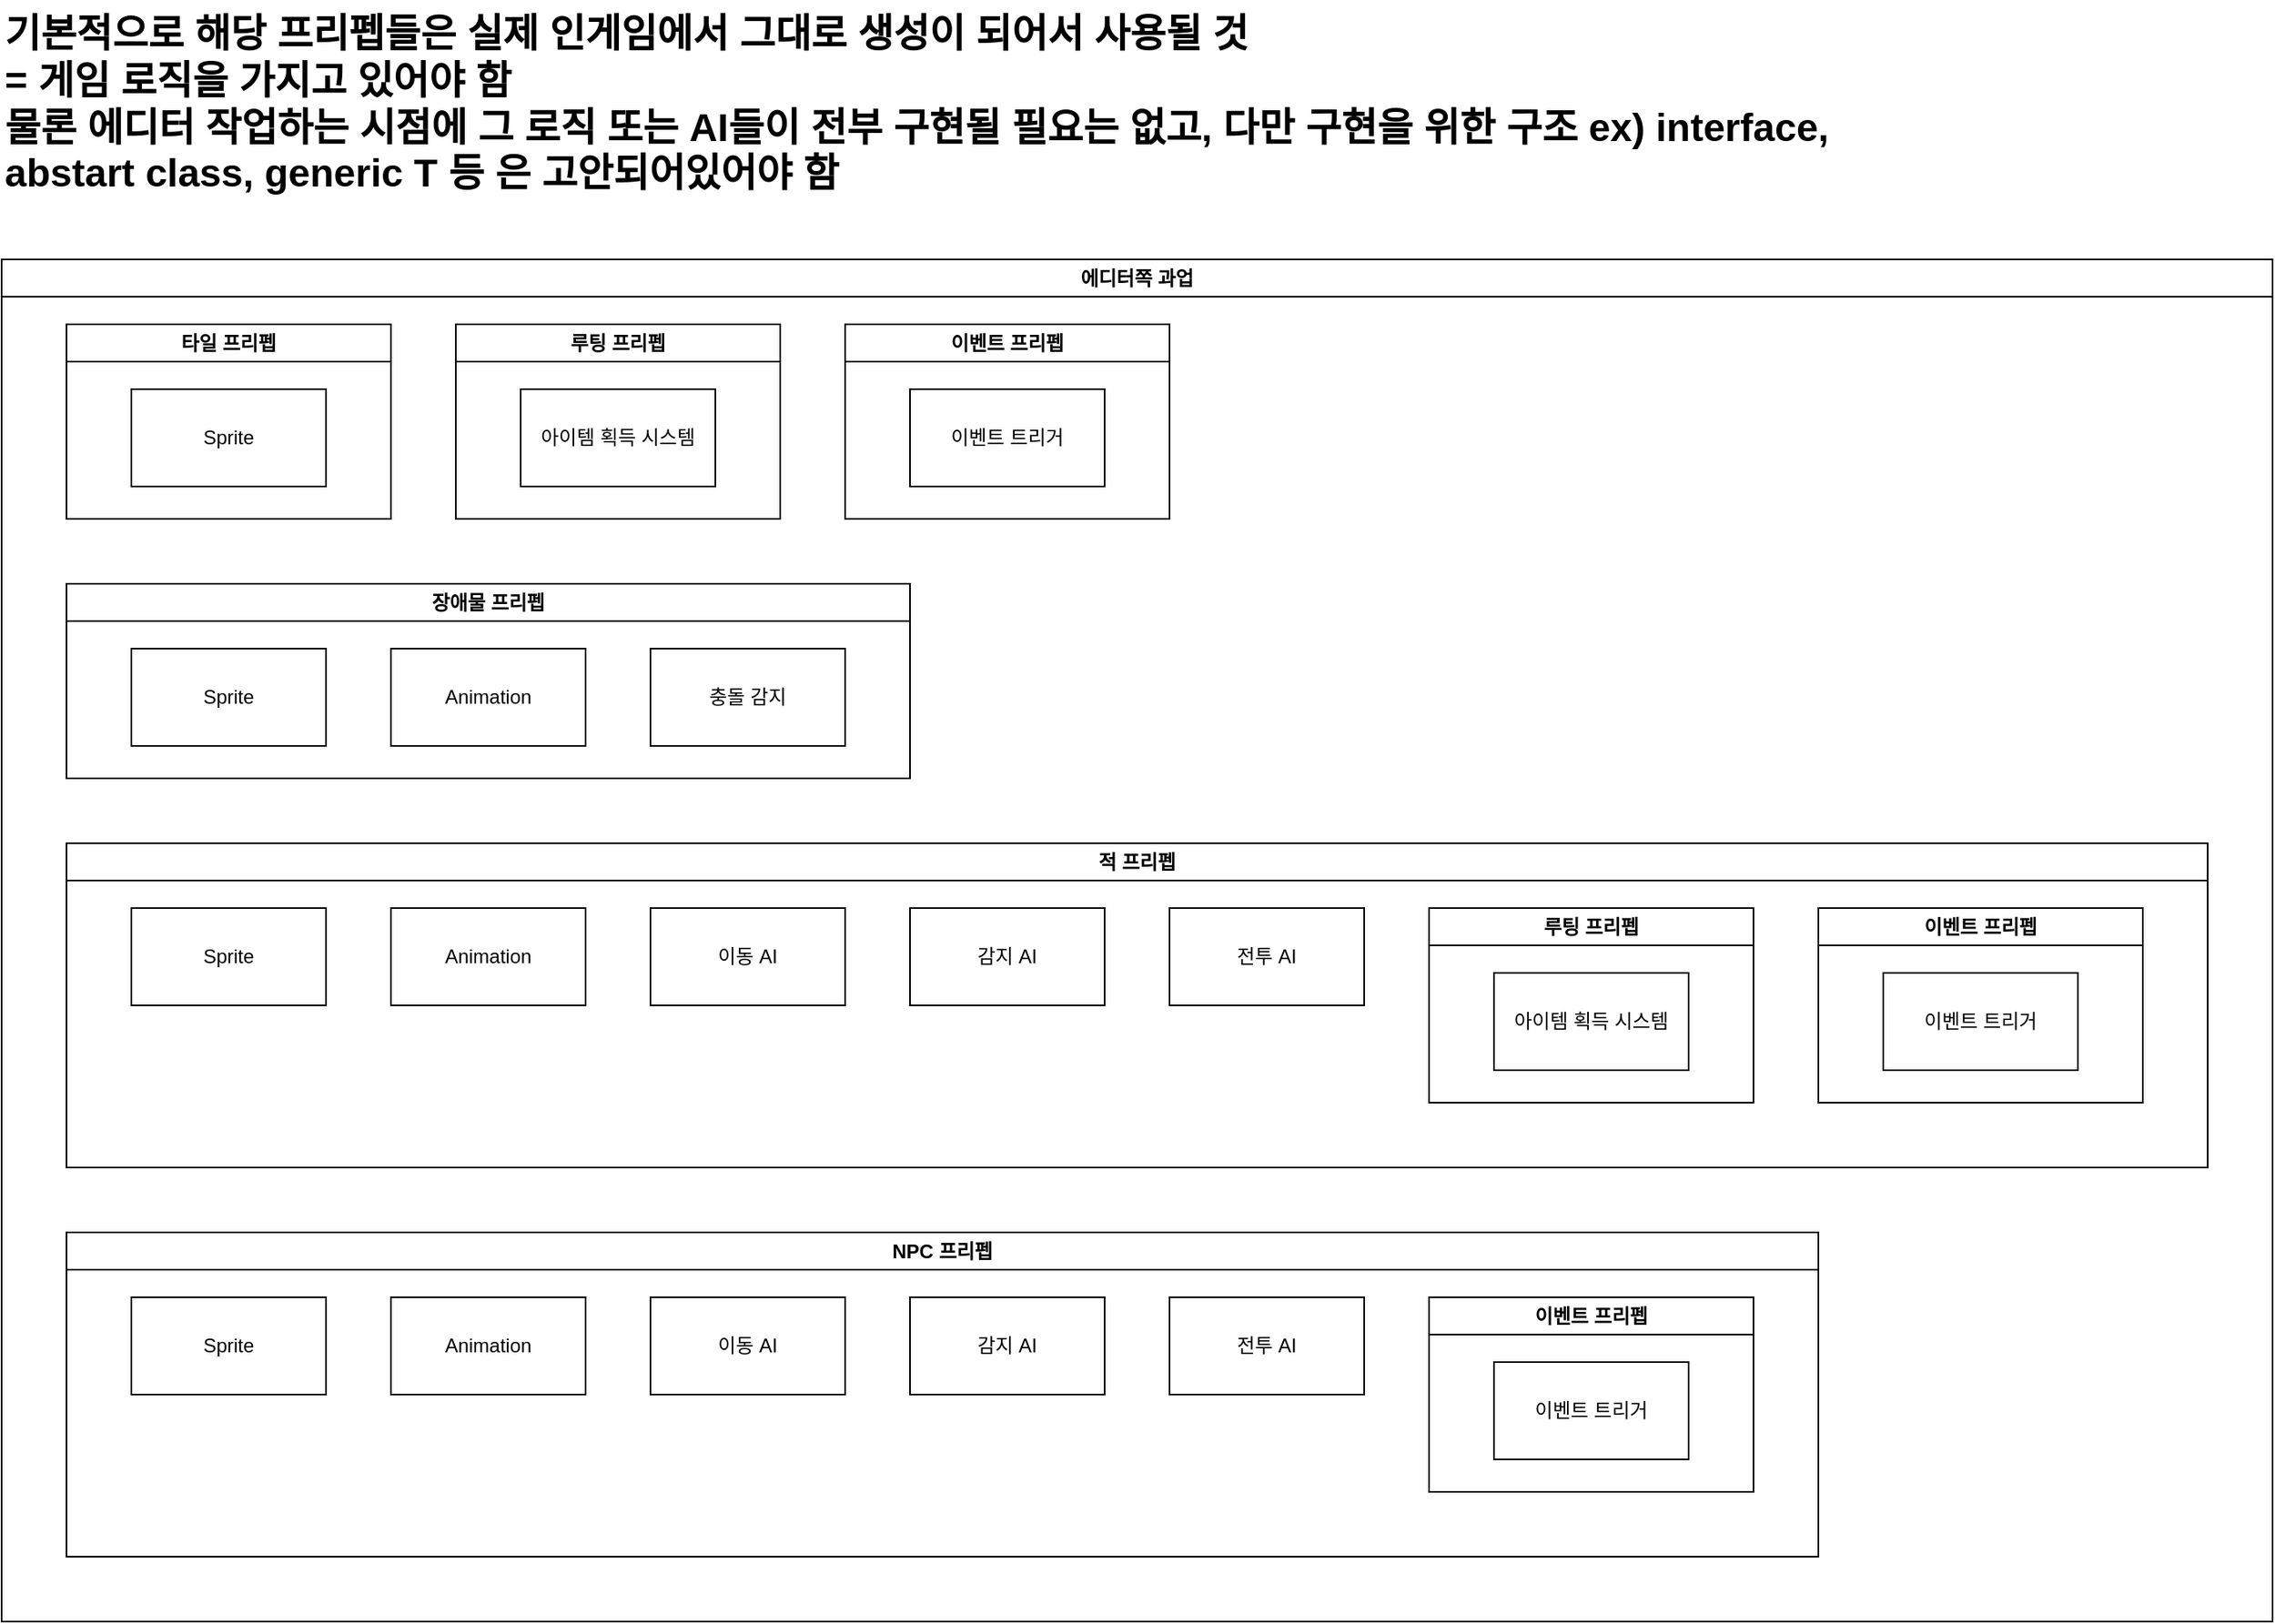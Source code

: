 <mxfile version="21.0.2" type="device" pages="6"><diagram id="lHYta_eNfihPcuNXMGih" name="Overall System"><mxGraphModel dx="2868" dy="1816" grid="1" gridSize="10" guides="1" tooltips="1" connect="1" arrows="1" fold="1" page="1" pageScale="1" pageWidth="827" pageHeight="1169" math="0" shadow="0"><root><mxCell id="0"/><mxCell id="1" parent="0"/><mxCell id="PX-hjLEKOWUreszGLCFq-1" value="에디터쪽 과업" style="swimlane;whiteSpace=wrap;html=1;" parent="1" vertex="1"><mxGeometry x="40" y="200" width="1400" height="840" as="geometry"/></mxCell><mxCell id="PX-hjLEKOWUreszGLCFq-2" value="타일 프리펩" style="swimlane;whiteSpace=wrap;html=1;" parent="PX-hjLEKOWUreszGLCFq-1" vertex="1"><mxGeometry x="40" y="40" width="200" height="120" as="geometry"/></mxCell><mxCell id="PX-hjLEKOWUreszGLCFq-3" value="Sprite" style="rounded=0;whiteSpace=wrap;html=1;" parent="PX-hjLEKOWUreszGLCFq-2" vertex="1"><mxGeometry x="40" y="40" width="120" height="60" as="geometry"/></mxCell><mxCell id="PX-hjLEKOWUreszGLCFq-4" value="장애물 프리펩" style="swimlane;whiteSpace=wrap;html=1;" parent="PX-hjLEKOWUreszGLCFq-1" vertex="1"><mxGeometry x="40" y="200" width="520" height="120" as="geometry"/></mxCell><mxCell id="PX-hjLEKOWUreszGLCFq-5" value="Sprite" style="rounded=0;whiteSpace=wrap;html=1;" parent="PX-hjLEKOWUreszGLCFq-4" vertex="1"><mxGeometry x="40" y="40" width="120" height="60" as="geometry"/></mxCell><mxCell id="PX-hjLEKOWUreszGLCFq-6" value="충돌 감지" style="rounded=0;whiteSpace=wrap;html=1;" parent="PX-hjLEKOWUreszGLCFq-4" vertex="1"><mxGeometry x="360" y="40" width="120" height="60" as="geometry"/></mxCell><mxCell id="PX-hjLEKOWUreszGLCFq-7" value="Animation" style="rounded=0;whiteSpace=wrap;html=1;" parent="PX-hjLEKOWUreszGLCFq-4" vertex="1"><mxGeometry x="200" y="40" width="120" height="60" as="geometry"/></mxCell><mxCell id="PX-hjLEKOWUreszGLCFq-8" value="루팅 프리펩" style="swimlane;whiteSpace=wrap;html=1;" parent="PX-hjLEKOWUreszGLCFq-1" vertex="1"><mxGeometry x="280" y="40" width="200" height="120" as="geometry"/></mxCell><mxCell id="PX-hjLEKOWUreszGLCFq-9" value="아이템 획득 시스템" style="rounded=0;whiteSpace=wrap;html=1;" parent="PX-hjLEKOWUreszGLCFq-8" vertex="1"><mxGeometry x="40" y="40" width="120" height="60" as="geometry"/></mxCell><mxCell id="PX-hjLEKOWUreszGLCFq-10" value="이벤트 프리펩" style="swimlane;whiteSpace=wrap;html=1;" parent="PX-hjLEKOWUreszGLCFq-1" vertex="1"><mxGeometry x="520" y="40" width="200" height="120" as="geometry"/></mxCell><mxCell id="PX-hjLEKOWUreszGLCFq-11" value="이벤트 트리거" style="rounded=0;whiteSpace=wrap;html=1;" parent="PX-hjLEKOWUreszGLCFq-10" vertex="1"><mxGeometry x="40" y="40" width="120" height="60" as="geometry"/></mxCell><mxCell id="PX-hjLEKOWUreszGLCFq-12" value="적 프리펩" style="swimlane;whiteSpace=wrap;html=1;" parent="PX-hjLEKOWUreszGLCFq-1" vertex="1"><mxGeometry x="40" y="360" width="1320" height="200" as="geometry"/></mxCell><mxCell id="PX-hjLEKOWUreszGLCFq-13" value="Sprite" style="rounded=0;whiteSpace=wrap;html=1;" parent="PX-hjLEKOWUreszGLCFq-12" vertex="1"><mxGeometry x="40" y="40" width="120" height="60" as="geometry"/></mxCell><mxCell id="PX-hjLEKOWUreszGLCFq-14" value="이동 AI" style="rounded=0;whiteSpace=wrap;html=1;" parent="PX-hjLEKOWUreszGLCFq-12" vertex="1"><mxGeometry x="360" y="40" width="120" height="60" as="geometry"/></mxCell><mxCell id="PX-hjLEKOWUreszGLCFq-15" value="Animation" style="rounded=0;whiteSpace=wrap;html=1;" parent="PX-hjLEKOWUreszGLCFq-12" vertex="1"><mxGeometry x="200" y="40" width="120" height="60" as="geometry"/></mxCell><mxCell id="PX-hjLEKOWUreszGLCFq-16" value="감지 AI" style="rounded=0;whiteSpace=wrap;html=1;" parent="PX-hjLEKOWUreszGLCFq-12" vertex="1"><mxGeometry x="520" y="40" width="120" height="60" as="geometry"/></mxCell><mxCell id="PX-hjLEKOWUreszGLCFq-17" value="전투 AI" style="rounded=0;whiteSpace=wrap;html=1;" parent="PX-hjLEKOWUreszGLCFq-12" vertex="1"><mxGeometry x="680" y="40" width="120" height="60" as="geometry"/></mxCell><mxCell id="PX-hjLEKOWUreszGLCFq-18" value="루팅 프리펩" style="swimlane;whiteSpace=wrap;html=1;" parent="PX-hjLEKOWUreszGLCFq-12" vertex="1"><mxGeometry x="840" y="40" width="200" height="120" as="geometry"/></mxCell><mxCell id="PX-hjLEKOWUreszGLCFq-19" value="아이템 획득 시스템" style="rounded=0;whiteSpace=wrap;html=1;" parent="PX-hjLEKOWUreszGLCFq-18" vertex="1"><mxGeometry x="40" y="40" width="120" height="60" as="geometry"/></mxCell><mxCell id="PX-hjLEKOWUreszGLCFq-20" value="이벤트 프리펩" style="swimlane;whiteSpace=wrap;html=1;" parent="PX-hjLEKOWUreszGLCFq-12" vertex="1"><mxGeometry x="1080" y="40" width="200" height="120" as="geometry"/></mxCell><mxCell id="PX-hjLEKOWUreszGLCFq-21" value="이벤트 트리거" style="rounded=0;whiteSpace=wrap;html=1;" parent="PX-hjLEKOWUreszGLCFq-20" vertex="1"><mxGeometry x="40" y="40" width="120" height="60" as="geometry"/></mxCell><mxCell id="PX-hjLEKOWUreszGLCFq-22" value="NPC 프리펩" style="swimlane;whiteSpace=wrap;html=1;" parent="PX-hjLEKOWUreszGLCFq-1" vertex="1"><mxGeometry x="40" y="600" width="1080" height="200" as="geometry"/></mxCell><mxCell id="PX-hjLEKOWUreszGLCFq-23" value="Sprite" style="rounded=0;whiteSpace=wrap;html=1;" parent="PX-hjLEKOWUreszGLCFq-22" vertex="1"><mxGeometry x="40" y="40" width="120" height="60" as="geometry"/></mxCell><mxCell id="PX-hjLEKOWUreszGLCFq-24" value="이동 AI" style="rounded=0;whiteSpace=wrap;html=1;" parent="PX-hjLEKOWUreszGLCFq-22" vertex="1"><mxGeometry x="360" y="40" width="120" height="60" as="geometry"/></mxCell><mxCell id="PX-hjLEKOWUreszGLCFq-25" value="Animation" style="rounded=0;whiteSpace=wrap;html=1;" parent="PX-hjLEKOWUreszGLCFq-22" vertex="1"><mxGeometry x="200" y="40" width="120" height="60" as="geometry"/></mxCell><mxCell id="PX-hjLEKOWUreszGLCFq-26" value="감지 AI" style="rounded=0;whiteSpace=wrap;html=1;" parent="PX-hjLEKOWUreszGLCFq-22" vertex="1"><mxGeometry x="520" y="40" width="120" height="60" as="geometry"/></mxCell><mxCell id="PX-hjLEKOWUreszGLCFq-27" value="전투 AI" style="rounded=0;whiteSpace=wrap;html=1;" parent="PX-hjLEKOWUreszGLCFq-22" vertex="1"><mxGeometry x="680" y="40" width="120" height="60" as="geometry"/></mxCell><mxCell id="PX-hjLEKOWUreszGLCFq-28" value="이벤트 프리펩" style="swimlane;whiteSpace=wrap;html=1;" parent="PX-hjLEKOWUreszGLCFq-22" vertex="1"><mxGeometry x="840" y="40" width="200" height="120" as="geometry"/></mxCell><mxCell id="PX-hjLEKOWUreszGLCFq-29" value="이벤트 트리거" style="rounded=0;whiteSpace=wrap;html=1;" parent="PX-hjLEKOWUreszGLCFq-28" vertex="1"><mxGeometry x="40" y="40" width="120" height="60" as="geometry"/></mxCell><mxCell id="PX-hjLEKOWUreszGLCFq-30" value="기본적으로 해당 프리펩들은 실제 인게임에서 그대로 생성이 되어서 사용될 것&lt;br&gt;= 게임 로직을 가지고 있어야 함&lt;br&gt;물론 에디터 작업하는 시점에 그 로직 또는 AI들이 전부 구현될 필요는 없고, 다만 구현을 위한 구조 ex) interface, abstart class, generic T 등 은 고안되어있어야 함&amp;nbsp;" style="text;html=1;strokeColor=none;fillColor=none;align=left;verticalAlign=top;whiteSpace=wrap;rounded=0;fontStyle=1;fontSize=24;" parent="1" vertex="1"><mxGeometry x="40" y="40" width="1180" height="160" as="geometry"/></mxCell></root></mxGraphModel></diagram><diagram id="8poDKGxZYwyIsuMvK_Eu" name="Definition of Words"><mxGraphModel dx="1434" dy="908" grid="1" gridSize="10" guides="1" tooltips="1" connect="1" arrows="1" fold="1" page="1" pageScale="1" pageWidth="827" pageHeight="1169" math="0" shadow="0"><root><mxCell id="0"/><mxCell id="1" parent="0"/><mxCell id="BCH48PMvtgCkRuuNcG7t-1" value="" style="whiteSpace=wrap;html=1;aspect=fixed;fillStyle=dashed;fillColor=#19FF66;" parent="1" vertex="1"><mxGeometry x="520" y="40" width="80" height="80" as="geometry"/></mxCell><mxCell id="BCH48PMvtgCkRuuNcG7t-2" value="타일: 배경 타일 한 칸을 의미;&lt;br&gt;기본적으로 1 유니티 m^2이다" style="text;html=1;strokeColor=none;fillColor=none;align=left;verticalAlign=top;whiteSpace=wrap;rounded=0;fontStyle=1" parent="1" vertex="1"><mxGeometry x="40" y="40" width="400" height="30" as="geometry"/></mxCell><mxCell id="BCH48PMvtgCkRuuNcG7t-3" value="스퀘어: c1 X c2 개의 타일 모음을 의미;&lt;br&gt;c1 * c2 유니티 m^2이다" style="text;html=1;strokeColor=none;fillColor=none;align=left;verticalAlign=top;whiteSpace=wrap;rounded=0;fontStyle=1" parent="1" vertex="1"><mxGeometry x="40" y="160" width="400" height="30" as="geometry"/></mxCell><mxCell id="BCH48PMvtgCkRuuNcG7t-4" value="" style="whiteSpace=wrap;html=1;aspect=fixed;strokeWidth=1;fillStyle=dots;fillColor=#0000FF;" parent="1" vertex="1"><mxGeometry x="520" y="160" width="80" height="80" as="geometry"/></mxCell><mxCell id="BCH48PMvtgCkRuuNcG7t-8" value="구역: i X j 개의 스퀘어 모음을 의미;&lt;br&gt;i * j * c^2 유니티 m^2이다." style="text;html=1;strokeColor=none;fillColor=none;align=left;verticalAlign=top;whiteSpace=wrap;rounded=0;fontStyle=1" parent="1" vertex="1"><mxGeometry x="40" y="320" width="400" height="30" as="geometry"/></mxCell><mxCell id="BCH48PMvtgCkRuuNcG7t-9" value="c1, c2 : 한 스퀘어의 행, 렬에 들어가는 타일의 개수이며, 상수이다." style="text;html=1;strokeColor=none;fillColor=none;align=left;verticalAlign=top;whiteSpace=wrap;rounded=0;fontStyle=1;fontColor=#FF0000;" parent="1" vertex="1"><mxGeometry x="80" y="200" width="360" height="30" as="geometry"/></mxCell><mxCell id="BCH48PMvtgCkRuuNcG7t-10" value="" style="whiteSpace=wrap;html=1;aspect=fixed;strokeWidth=1;fillStyle=cross-hatch;fillColor=#CF0FFF;" parent="1" vertex="1"><mxGeometry x="520" y="320" width="80" height="80" as="geometry"/></mxCell><mxCell id="qTCQK6q_GmulYDqZ3FLR-2" value="" style="ellipse;whiteSpace=wrap;html=1;aspect=fixed;" parent="1" vertex="1"><mxGeometry x="520" y="440" width="40" height="40" as="geometry"/></mxCell><mxCell id="qTCQK6q_GmulYDqZ3FLR-3" value="유저: 유저의 현 위치를 나타낸다" style="text;html=1;strokeColor=none;fillColor=none;align=left;verticalAlign=top;whiteSpace=wrap;rounded=0;fontStyle=1" parent="1" vertex="1"><mxGeometry x="40" y="440" width="400" height="30" as="geometry"/></mxCell><mxCell id="tv3eQXLVcOSqBnEcztSk-1" value="1920 * 1080 스크린 기준, 스크린은 18 * 10 유니티 m^2 이다." style="text;html=1;strokeColor=none;fillColor=none;align=left;verticalAlign=top;whiteSpace=wrap;rounded=0;fontStyle=1;fontColor=#FF0000;" parent="1" vertex="1"><mxGeometry x="80" y="80" width="360" height="30" as="geometry"/></mxCell><mxCell id="tv3eQXLVcOSqBnEcztSk-2" value="스크린 사이즈를 생각해본다면 18, 10이지만&lt;br&gt;오히려 자잘한 리프레시를 야기할 가능성이 있다&lt;br&gt;3 * 3 을 감안하여 54 * 30으로 디자인 하는 것이 나을 것 같다" style="text;html=1;strokeColor=none;fillColor=none;align=left;verticalAlign=top;whiteSpace=wrap;rounded=0;fontStyle=1;fontColor=#FF0000;" parent="1" vertex="1"><mxGeometry x="80" y="240" width="360" height="30" as="geometry"/></mxCell><mxCell id="zzP-V6Gmld3gOEoJbknT-1" value="c2 = 10 * 3 = 30" style="text;html=1;strokeColor=none;fillColor=none;align=center;verticalAlign=middle;whiteSpace=wrap;rounded=0;fontStyle=1" parent="1" vertex="1"><mxGeometry x="850" y="200" width="140" height="30" as="geometry"/></mxCell><mxCell id="zzP-V6Gmld3gOEoJbknT-2" value="" style="whiteSpace=wrap;html=1;aspect=fixed;fillStyle=dashed;fillColor=#19FF66;" parent="1" vertex="1"><mxGeometry x="720" y="160" width="40" height="40" as="geometry"/></mxCell><mxCell id="zzP-V6Gmld3gOEoJbknT-3" value="" style="whiteSpace=wrap;html=1;aspect=fixed;fillStyle=dashed;fillColor=#19FF66;" parent="1" vertex="1"><mxGeometry x="800" y="160" width="40" height="40" as="geometry"/></mxCell><mxCell id="zzP-V6Gmld3gOEoJbknT-5" value="" style="whiteSpace=wrap;html=1;aspect=fixed;fillStyle=dashed;fillColor=#19FF66;" parent="1" vertex="1"><mxGeometry x="720" y="240" width="40" height="40" as="geometry"/></mxCell><mxCell id="zzP-V6Gmld3gOEoJbknT-6" value="" style="whiteSpace=wrap;html=1;aspect=fixed;fillStyle=dashed;fillColor=#19FF66;" parent="1" vertex="1"><mxGeometry x="800" y="240" width="40" height="40" as="geometry"/></mxCell><mxCell id="zzP-V6Gmld3gOEoJbknT-7" value="c1 = 18 * 3 = 54" style="text;html=1;strokeColor=none;fillColor=none;align=center;verticalAlign=middle;whiteSpace=wrap;rounded=0;fontStyle=1" parent="1" vertex="1"><mxGeometry x="700" y="120" width="160" height="30" as="geometry"/></mxCell><mxCell id="zzP-V6Gmld3gOEoJbknT-8" value="" style="endArrow=none;dashed=1;html=1;dashPattern=1 3;strokeWidth=2;rounded=0;" parent="1" source="zzP-V6Gmld3gOEoJbknT-2" target="zzP-V6Gmld3gOEoJbknT-3" edge="1"><mxGeometry width="50" height="50" relative="1" as="geometry"><mxPoint x="760" y="190" as="sourcePoint"/><mxPoint x="800" y="190" as="targetPoint"/></mxGeometry></mxCell><mxCell id="zzP-V6Gmld3gOEoJbknT-9" value="" style="endArrow=none;dashed=1;html=1;dashPattern=1 3;strokeWidth=2;rounded=0;" parent="1" source="zzP-V6Gmld3gOEoJbknT-6" target="zzP-V6Gmld3gOEoJbknT-3" edge="1"><mxGeometry width="50" height="50" relative="1" as="geometry"><mxPoint x="770" y="190" as="sourcePoint"/><mxPoint x="810" y="190" as="targetPoint"/></mxGeometry></mxCell><mxCell id="zzP-V6Gmld3gOEoJbknT-10" value="" style="endArrow=none;dashed=1;html=1;dashPattern=1 3;strokeWidth=2;rounded=0;" parent="1" source="zzP-V6Gmld3gOEoJbknT-5" target="zzP-V6Gmld3gOEoJbknT-6" edge="1"><mxGeometry width="50" height="50" relative="1" as="geometry"><mxPoint x="830" y="250" as="sourcePoint"/><mxPoint x="830" y="210" as="targetPoint"/></mxGeometry></mxCell><mxCell id="zzP-V6Gmld3gOEoJbknT-11" value="" style="endArrow=none;dashed=1;html=1;dashPattern=1 3;strokeWidth=2;rounded=0;" parent="1" source="zzP-V6Gmld3gOEoJbknT-5" target="zzP-V6Gmld3gOEoJbknT-2" edge="1"><mxGeometry width="50" height="50" relative="1" as="geometry"><mxPoint x="770" y="260" as="sourcePoint"/><mxPoint x="810" y="270" as="targetPoint"/></mxGeometry></mxCell></root></mxGraphModel></diagram><diagram id="wpZZeZMBWm7NvthePXgi" name="Map Loading System"><mxGraphModel dx="1434" dy="908" grid="1" gridSize="10" guides="1" tooltips="1" connect="1" arrows="1" fold="1" page="1" pageScale="1" pageWidth="827" pageHeight="1169" math="0" shadow="0"><root><mxCell id="0"/><mxCell id="1" parent="0"/><mxCell id="181xVip70bLE-ntFzNet-24" value="" style="rounded=0;whiteSpace=wrap;html=1;" parent="1" vertex="1"><mxGeometry x="340" y="270" width="80" height="240" as="geometry"/></mxCell><mxCell id="181xVip70bLE-ntFzNet-25" value="삭제" style="text;html=1;align=center;verticalAlign=middle;resizable=0;points=[];autosize=1;strokeColor=none;fillColor=none;" parent="1" vertex="1"><mxGeometry x="355" y="240" width="50" height="30" as="geometry"/></mxCell><mxCell id="181xVip70bLE-ntFzNet-22" value="" style="rounded=0;whiteSpace=wrap;html=1;" parent="1" vertex="1"><mxGeometry x="580" y="270" width="80" height="240" as="geometry"/></mxCell><mxCell id="jJToVIjViWnpl9GWU6iH-1" value="시스템 부담 줄이는 방법 사고" style="text;html=1;strokeColor=none;fillColor=none;align=left;verticalAlign=top;whiteSpace=wrap;rounded=0;fontStyle=1" parent="1" vertex="1"><mxGeometry x="40" y="40" width="340" height="30" as="geometry"/></mxCell><mxCell id="AMNhNXgZ32G--XMb7qtL-1" value="유저의 현재 위치 기준 근접 8개의 스케어만 생성한다?" style="text;html=1;strokeColor=none;fillColor=none;align=left;verticalAlign=top;whiteSpace=wrap;rounded=0;fontStyle=1" parent="1" vertex="1"><mxGeometry x="40" y="80" width="340" height="30" as="geometry"/></mxCell><mxCell id="trRoB0YxNII3xO38UO1E-1" value="" style="whiteSpace=wrap;html=1;aspect=fixed;strokeWidth=1;fillStyle=dots;fillColor=#0000FF;" parent="1" vertex="1"><mxGeometry x="120" y="370" width="40" height="40" as="geometry"/></mxCell><mxCell id="trRoB0YxNII3xO38UO1E-2" value="" style="whiteSpace=wrap;html=1;aspect=fixed;strokeWidth=1;fillStyle=dots;fillColor=#0000FF;" parent="1" vertex="1"><mxGeometry x="200" y="370" width="40" height="40" as="geometry"/></mxCell><mxCell id="trRoB0YxNII3xO38UO1E-3" value="" style="whiteSpace=wrap;html=1;aspect=fixed;strokeWidth=1;fillStyle=dots;fillColor=#0000FF;" parent="1" vertex="1"><mxGeometry x="40" y="370" width="40" height="40" as="geometry"/></mxCell><mxCell id="trRoB0YxNII3xO38UO1E-4" value="" style="whiteSpace=wrap;html=1;aspect=fixed;strokeWidth=1;fillStyle=dots;fillColor=#0000FF;" parent="1" vertex="1"><mxGeometry x="40" y="290" width="40" height="40" as="geometry"/></mxCell><mxCell id="trRoB0YxNII3xO38UO1E-5" value="" style="whiteSpace=wrap;html=1;aspect=fixed;strokeWidth=1;fillStyle=dots;fillColor=#0000FF;" parent="1" vertex="1"><mxGeometry x="120" y="290" width="40" height="40" as="geometry"/></mxCell><mxCell id="trRoB0YxNII3xO38UO1E-6" value="" style="whiteSpace=wrap;html=1;aspect=fixed;strokeWidth=1;fillStyle=dots;fillColor=#0000FF;" parent="1" vertex="1"><mxGeometry x="200" y="290" width="40" height="40" as="geometry"/></mxCell><mxCell id="trRoB0YxNII3xO38UO1E-7" value="" style="whiteSpace=wrap;html=1;aspect=fixed;strokeWidth=1;fillStyle=dots;fillColor=#0000FF;" parent="1" vertex="1"><mxGeometry x="40" y="450" width="40" height="40" as="geometry"/></mxCell><mxCell id="trRoB0YxNII3xO38UO1E-8" value="" style="whiteSpace=wrap;html=1;aspect=fixed;strokeWidth=1;fillStyle=dots;fillColor=#0000FF;" parent="1" vertex="1"><mxGeometry x="120" y="450" width="40" height="40" as="geometry"/></mxCell><mxCell id="trRoB0YxNII3xO38UO1E-9" value="" style="whiteSpace=wrap;html=1;aspect=fixed;strokeWidth=1;fillStyle=dots;fillColor=#0000FF;" parent="1" vertex="1"><mxGeometry x="200" y="450" width="40" height="40" as="geometry"/></mxCell><mxCell id="181xVip70bLE-ntFzNet-4" style="edgeStyle=orthogonalEdgeStyle;rounded=0;orthogonalLoop=1;jettySize=auto;html=1;endArrow=block;endFill=0;endSize=16;strokeColor=#000000;entryX=0;entryY=0.5;entryDx=0;entryDy=0;" parent="1" source="181xVip70bLE-ntFzNet-1" target="trRoB0YxNII3xO38UO1E-2" edge="1"><mxGeometry relative="1" as="geometry"><mxPoint x="180" y="390" as="targetPoint"/><Array as="points"/></mxGeometry></mxCell><mxCell id="181xVip70bLE-ntFzNet-1" value="" style="ellipse;whiteSpace=wrap;html=1;aspect=fixed;" parent="1" vertex="1"><mxGeometry x="130" y="380" width="20" height="20" as="geometry"/></mxCell><mxCell id="181xVip70bLE-ntFzNet-6" value="" style="whiteSpace=wrap;html=1;aspect=fixed;strokeWidth=1;fillStyle=dots;fillColor=#0000FF;" parent="1" vertex="1"><mxGeometry x="440" y="370" width="40" height="40" as="geometry"/></mxCell><mxCell id="181xVip70bLE-ntFzNet-7" value="" style="whiteSpace=wrap;html=1;aspect=fixed;strokeWidth=1;fillStyle=dots;fillColor=#0000FF;" parent="1" vertex="1"><mxGeometry x="520" y="370" width="40" height="40" as="geometry"/></mxCell><mxCell id="181xVip70bLE-ntFzNet-8" value="" style="whiteSpace=wrap;html=1;aspect=fixed;strokeWidth=1;fillStyle=dots;fillColor=#0000FF;" parent="1" vertex="1"><mxGeometry x="360" y="370" width="40" height="40" as="geometry"/></mxCell><mxCell id="181xVip70bLE-ntFzNet-9" value="" style="whiteSpace=wrap;html=1;aspect=fixed;strokeWidth=1;fillStyle=dots;fillColor=#0000FF;" parent="1" vertex="1"><mxGeometry x="360" y="290" width="40" height="40" as="geometry"/></mxCell><mxCell id="181xVip70bLE-ntFzNet-10" value="" style="whiteSpace=wrap;html=1;aspect=fixed;strokeWidth=1;fillStyle=dots;fillColor=#0000FF;" parent="1" vertex="1"><mxGeometry x="440" y="290" width="40" height="40" as="geometry"/></mxCell><mxCell id="181xVip70bLE-ntFzNet-11" value="" style="whiteSpace=wrap;html=1;aspect=fixed;strokeWidth=1;fillStyle=dots;fillColor=#0000FF;" parent="1" vertex="1"><mxGeometry x="520" y="290" width="40" height="40" as="geometry"/></mxCell><mxCell id="181xVip70bLE-ntFzNet-12" value="" style="whiteSpace=wrap;html=1;aspect=fixed;strokeWidth=1;fillStyle=dots;fillColor=#0000FF;" parent="1" vertex="1"><mxGeometry x="360" y="450" width="40" height="40" as="geometry"/></mxCell><mxCell id="181xVip70bLE-ntFzNet-13" value="" style="whiteSpace=wrap;html=1;aspect=fixed;strokeWidth=1;fillStyle=dots;fillColor=#0000FF;" parent="1" vertex="1"><mxGeometry x="440" y="450" width="40" height="40" as="geometry"/></mxCell><mxCell id="181xVip70bLE-ntFzNet-14" value="" style="whiteSpace=wrap;html=1;aspect=fixed;strokeWidth=1;fillStyle=dots;fillColor=#0000FF;" parent="1" vertex="1"><mxGeometry x="520" y="450" width="40" height="40" as="geometry"/></mxCell><mxCell id="181xVip70bLE-ntFzNet-16" value="" style="ellipse;whiteSpace=wrap;html=1;aspect=fixed;" parent="1" vertex="1"><mxGeometry x="530" y="380" width="20" height="20" as="geometry"/></mxCell><mxCell id="181xVip70bLE-ntFzNet-17" value="" style="shape=flexArrow;endArrow=classic;html=1;rounded=0;" parent="1" edge="1"><mxGeometry width="50" height="50" relative="1" as="geometry"><mxPoint x="280" y="389.55" as="sourcePoint"/><mxPoint x="320" y="389.55" as="targetPoint"/></mxGeometry></mxCell><mxCell id="181xVip70bLE-ntFzNet-18" value="" style="whiteSpace=wrap;html=1;aspect=fixed;strokeWidth=1;fillStyle=dots;fillColor=#0000FF;" parent="1" vertex="1"><mxGeometry x="600" y="370" width="40" height="40" as="geometry"/></mxCell><mxCell id="181xVip70bLE-ntFzNet-19" value="" style="whiteSpace=wrap;html=1;aspect=fixed;strokeWidth=1;fillStyle=dots;fillColor=#0000FF;" parent="1" vertex="1"><mxGeometry x="600" y="290" width="40" height="40" as="geometry"/></mxCell><mxCell id="181xVip70bLE-ntFzNet-20" value="" style="whiteSpace=wrap;html=1;aspect=fixed;strokeWidth=1;fillStyle=dots;fillColor=#0000FF;" parent="1" vertex="1"><mxGeometry x="600" y="450" width="40" height="40" as="geometry"/></mxCell><mxCell id="181xVip70bLE-ntFzNet-23" value="생성" style="text;html=1;align=center;verticalAlign=middle;resizable=0;points=[];autosize=1;strokeColor=none;fillColor=none;" parent="1" vertex="1"><mxGeometry x="595" y="240" width="50" height="30" as="geometry"/></mxCell><mxCell id="NiGiaNZenVj1o32QBSye-1" value="9개의 스퀘어만 동시 존재하도록" style="text;html=1;strokeColor=none;fillColor=none;align=left;verticalAlign=top;whiteSpace=wrap;rounded=0;fontStyle=1" parent="1" vertex="1"><mxGeometry x="40" y="120" width="340" height="30" as="geometry"/></mxCell></root></mxGraphModel></diagram><diagram id="mMq20huaotHTsl2rl6SO" name="System For Square"><mxGraphModel dx="1434" dy="908" grid="1" gridSize="10" guides="1" tooltips="1" connect="1" arrows="1" fold="1" page="1" pageScale="1" pageWidth="827" pageHeight="1169" math="0" shadow="0"><root><mxCell id="0"/><mxCell id="1" parent="0"/></root></mxGraphModel></diagram><diagram id="C5RBs43oDa-KdzZeNtuy" name="TileBackgroundPrefab"><mxGraphModel dx="1434" dy="908" grid="1" gridSize="10" guides="1" tooltips="1" connect="1" arrows="1" fold="1" page="1" pageScale="1" pageWidth="827" pageHeight="1169" math="0" shadow="0"><root><mxCell id="WIyWlLk6GJQsqaUBKTNV-0"/><mxCell id="WIyWlLk6GJQsqaUBKTNV-1" parent="WIyWlLk6GJQsqaUBKTNV-0"/><mxCell id="J1mh2zGUhuUxL_patcdi-1" value="구성요소" style="swimlane;whiteSpace=wrap;html=1;" parent="WIyWlLk6GJQsqaUBKTNV-1" vertex="1"><mxGeometry x="40" y="280" width="240" height="160" as="geometry"/></mxCell><mxCell id="J1mh2zGUhuUxL_patcdi-2" value="Sprite" style="rounded=0;whiteSpace=wrap;html=1;" parent="J1mh2zGUhuUxL_patcdi-1" vertex="1"><mxGeometry x="40" y="40" width="160" height="80" as="geometry"/></mxCell><mxCell id="u67Jo2OoMf0n_hrQR6Eu-1" value="종류별로 프리펩이 만들어져있어야 함&lt;br&gt;프리펩 -&amp;gt; 에셋으로 만들어져야 함" style="text;html=1;strokeColor=none;fillColor=none;align=left;verticalAlign=top;whiteSpace=wrap;rounded=0;fontStyle=1" parent="WIyWlLk6GJQsqaUBKTNV-1" vertex="1"><mxGeometry x="320" y="280" width="240" height="160" as="geometry"/></mxCell><mxCell id="UddbwfobQLR5bVIgAyTM-0" value="모든 구역을 통째로 그릴수는 없다&lt;br&gt;-&amp;gt; 결국 타일을 통한 배치는 필수" style="text;html=1;strokeColor=none;fillColor=none;align=left;verticalAlign=top;whiteSpace=wrap;rounded=0;fontStyle=1" parent="WIyWlLk6GJQsqaUBKTNV-1" vertex="1"><mxGeometry x="40" y="40" width="600" height="40" as="geometry"/></mxCell><mxCell id="UddbwfobQLR5bVIgAyTM-1" value="타일 프리펩의 경우, 특별한 기능이 필요치 않다&lt;br&gt;= Sprite만 들고있어도 문제없음" style="text;html=1;strokeColor=none;fillColor=none;align=left;verticalAlign=top;whiteSpace=wrap;rounded=0;fontStyle=1" parent="WIyWlLk6GJQsqaUBKTNV-1" vertex="1"><mxGeometry x="40" y="120" width="600" height="40" as="geometry"/></mxCell></root></mxGraphModel></diagram><diagram id="KPiN12xT0zumLN3wZPBK" name="ObstaclePrefab"><mxGraphModel dx="1434" dy="908" grid="1" gridSize="10" guides="1" tooltips="1" connect="1" arrows="1" fold="1" page="1" pageScale="1" pageWidth="827" pageHeight="1169" math="0" shadow="0"><root><mxCell id="0"/><mxCell id="1" parent="0"/><mxCell id="QPnsBviHK5YFPbZxHwyM-31" value="" style="rounded=0;whiteSpace=wrap;html=1;fillColor=none;dashed=1;dashPattern=8 8;" parent="1" vertex="1"><mxGeometry x="280" y="360" width="380" height="100" as="geometry"/></mxCell><mxCell id="mBPBb52i-fAt0UGIqkpw-1" value="구성요소" style="swimlane;whiteSpace=wrap;html=1;" parent="1" vertex="1"><mxGeometry x="40" y="280" width="1140" height="520" as="geometry"/></mxCell><mxCell id="9WmjACpM8ij5BGKMKN68-5" style="edgeStyle=orthogonalEdgeStyle;rounded=0;orthogonalLoop=1;jettySize=auto;html=1;" parent="mBPBb52i-fAt0UGIqkpw-1" source="mBPBb52i-fAt0UGIqkpw-2" target="mBPBb52i-fAt0UGIqkpw-4" edge="1"><mxGeometry relative="1" as="geometry"/></mxCell><mxCell id="AoCYMRGUwaRXbb0a65ca-15" style="edgeStyle=orthogonalEdgeStyle;rounded=0;orthogonalLoop=1;jettySize=auto;html=1;" edge="1" parent="mBPBb52i-fAt0UGIqkpw-1" source="mBPBb52i-fAt0UGIqkpw-2" target="AoCYMRGUwaRXbb0a65ca-14"><mxGeometry relative="1" as="geometry"/></mxCell><mxCell id="mBPBb52i-fAt0UGIqkpw-2" value="윗면" style="rounded=0;whiteSpace=wrap;html=1;" parent="mBPBb52i-fAt0UGIqkpw-1" vertex="1"><mxGeometry x="250" y="90" width="160" height="80" as="geometry"/></mxCell><mxCell id="mBPBb52i-fAt0UGIqkpw-4" value="Animation?" style="rounded=0;whiteSpace=wrap;html=1;" parent="mBPBb52i-fAt0UGIqkpw-1" vertex="1"><mxGeometry x="350" y="210" width="160" height="80" as="geometry"/></mxCell><mxCell id="mBPBb52i-fAt0UGIqkpw-5" value="이동 제한을 위한 &lt;br&gt;Polygon Collider" style="rounded=0;whiteSpace=wrap;html=1;" parent="mBPBb52i-fAt0UGIqkpw-1" vertex="1"><mxGeometry x="730" y="200" width="160" height="80" as="geometry"/></mxCell><mxCell id="mBPBb52i-fAt0UGIqkpw-6" value="장애물 정보:&lt;br&gt;엄폐 상태에서 반대편 보기가 가능한가?" style="rounded=0;whiteSpace=wrap;html=1;" parent="mBPBb52i-fAt0UGIqkpw-1" vertex="1"><mxGeometry x="40" y="400" width="160" height="80" as="geometry"/></mxCell><mxCell id="9WmjACpM8ij5BGKMKN68-4" style="edgeStyle=orthogonalEdgeStyle;rounded=0;orthogonalLoop=1;jettySize=auto;html=1;" parent="mBPBb52i-fAt0UGIqkpw-1" source="9WmjACpM8ij5BGKMKN68-3" target="mBPBb52i-fAt0UGIqkpw-5" edge="1"><mxGeometry relative="1" as="geometry"/></mxCell><mxCell id="9WmjACpM8ij5BGKMKN68-3" value="바닥" style="rounded=0;whiteSpace=wrap;html=1;" parent="mBPBb52i-fAt0UGIqkpw-1" vertex="1"><mxGeometry x="730" y="80" width="160" height="80" as="geometry"/></mxCell><mxCell id="QPnsBviHK5YFPbZxHwyM-30" style="edgeStyle=orthogonalEdgeStyle;rounded=0;orthogonalLoop=1;jettySize=auto;html=1;" parent="mBPBb52i-fAt0UGIqkpw-1" source="QPnsBviHK5YFPbZxHwyM-27" target="mBPBb52i-fAt0UGIqkpw-4" edge="1"><mxGeometry relative="1" as="geometry"/></mxCell><mxCell id="AoCYMRGUwaRXbb0a65ca-13" value="합동" style="edgeStyle=orthogonalEdgeStyle;rounded=0;orthogonalLoop=1;jettySize=auto;html=1;endArrow=none;endFill=0;" edge="1" parent="mBPBb52i-fAt0UGIqkpw-1" source="QPnsBviHK5YFPbZxHwyM-27" target="9WmjACpM8ij5BGKMKN68-3"><mxGeometry relative="1" as="geometry"/></mxCell><mxCell id="QPnsBviHK5YFPbZxHwyM-27" value="정면" style="rounded=0;whiteSpace=wrap;html=1;" parent="mBPBb52i-fAt0UGIqkpw-1" vertex="1"><mxGeometry x="450" y="90" width="160" height="80" as="geometry"/></mxCell><mxCell id="QPnsBviHK5YFPbZxHwyM-29" value="앞에서 보임" style="text;html=1;strokeColor=none;fillColor=none;align=center;verticalAlign=middle;whiteSpace=wrap;rounded=0;fontStyle=1" parent="mBPBb52i-fAt0UGIqkpw-1" vertex="1"><mxGeometry x="370" y="40" width="120" height="30" as="geometry"/></mxCell><mxCell id="AoCYMRGUwaRXbb0a65ca-14" value="Trigger 판단을 위한&amp;nbsp;&lt;br&gt;Polygon Collider" style="rounded=0;whiteSpace=wrap;html=1;" vertex="1" parent="mBPBb52i-fAt0UGIqkpw-1"><mxGeometry x="40" y="90" width="160" height="80" as="geometry"/></mxCell><mxCell id="9WmjACpM8ij5BGKMKN68-1" value="장애물 프리펩은 윗면과 정면이 필요하다" style="text;html=1;strokeColor=none;fillColor=none;align=left;verticalAlign=top;whiteSpace=wrap;rounded=0;fontStyle=1" parent="1" vertex="1"><mxGeometry x="40" y="40" width="600" height="40" as="geometry"/></mxCell><mxCell id="9WmjACpM8ij5BGKMKN68-2" value="평상시에는 불투명하게 보이지만, [장애물의 뒤로 이동] 할때는 윗면 투명화" style="text;html=1;strokeColor=none;fillColor=none;align=left;verticalAlign=top;whiteSpace=wrap;rounded=0;fontStyle=1" parent="1" vertex="1"><mxGeometry x="40" y="120" width="600" height="40" as="geometry"/></mxCell><mxCell id="QPnsBviHK5YFPbZxHwyM-2" value="앞면" style="rounded=0;whiteSpace=wrap;html=1;" parent="1" vertex="1"><mxGeometry x="160" y="880" width="80" height="200" as="geometry"/></mxCell><mxCell id="QPnsBviHK5YFPbZxHwyM-3" value="" style="shape=flexArrow;endArrow=classic;html=1;rounded=0;" parent="1" edge="1"><mxGeometry width="50" height="50" relative="1" as="geometry"><mxPoint x="50" y="960" as="sourcePoint"/><mxPoint x="110" y="960" as="targetPoint"/></mxGeometry></mxCell><mxCell id="QPnsBviHK5YFPbZxHwyM-5" value="바라보는 방향" style="text;html=1;strokeColor=none;fillColor=none;align=center;verticalAlign=middle;whiteSpace=wrap;rounded=0;fontStyle=1" parent="1" vertex="1"><mxGeometry x="40" y="880" width="80" height="30" as="geometry"/></mxCell><mxCell id="QPnsBviHK5YFPbZxHwyM-6" value="바닥&lt;br&gt;콜라이더" style="rounded=0;whiteSpace=wrap;html=1;fillColor=#d5e8d4;strokeColor=#82b366;" parent="1" vertex="1"><mxGeometry x="280" y="1000" width="80" height="80" as="geometry"/></mxCell><mxCell id="QPnsBviHK5YFPbZxHwyM-7" value="입체성을 위해 앞면의 윗면 모양은 바닥과 동일해야 한다 -&amp;gt; X&lt;br&gt;바닥면과 앞면의 포션이 동일해야 한다!!" style="text;html=1;strokeColor=none;fillColor=none;align=left;verticalAlign=top;whiteSpace=wrap;rounded=0;fontStyle=1" parent="1" vertex="1"><mxGeometry x="40" y="200" width="600" height="40" as="geometry"/></mxCell><mxCell id="QPnsBviHK5YFPbZxHwyM-9" value="" style="rounded=0;whiteSpace=wrap;html=1;fillColor=#f8cecc;strokeColor=#b85450;" parent="1" vertex="1"><mxGeometry x="440" y="940" width="120" height="60" as="geometry"/></mxCell><mxCell id="QPnsBviHK5YFPbZxHwyM-10" value="" style="rounded=0;whiteSpace=wrap;html=1;fillColor=#f8cecc;strokeColor=#b85450;" parent="1" vertex="1"><mxGeometry x="440" y="900" width="60" height="40" as="geometry"/></mxCell><mxCell id="QPnsBviHK5YFPbZxHwyM-11" value="앞면(윗면 + 정면)&lt;br&gt;의 모양" style="text;html=1;strokeColor=none;fillColor=none;align=center;verticalAlign=middle;whiteSpace=wrap;rounded=0;fontStyle=1" parent="1" vertex="1"><mxGeometry x="440" y="840" width="120" height="30" as="geometry"/></mxCell><mxCell id="QPnsBviHK5YFPbZxHwyM-12" value="바닥의 모양" style="text;html=1;strokeColor=none;fillColor=none;align=center;verticalAlign=middle;whiteSpace=wrap;rounded=0;fontStyle=1" parent="1" vertex="1"><mxGeometry x="600" y="840" width="120" height="30" as="geometry"/></mxCell><mxCell id="QPnsBviHK5YFPbZxHwyM-14" value="정면 몸통" style="rounded=0;whiteSpace=wrap;html=1;fillColor=#fff2cc;strokeColor=#d6b656;" parent="1" vertex="1"><mxGeometry x="440" y="1000" width="120" height="80" as="geometry"/></mxCell><mxCell id="QPnsBviHK5YFPbZxHwyM-15" value="" style="rounded=0;whiteSpace=wrap;html=1;fillColor=#d5e8d4;strokeColor=#82b366;" parent="1" vertex="1"><mxGeometry x="600" y="1020" width="120" height="60" as="geometry"/></mxCell><mxCell id="QPnsBviHK5YFPbZxHwyM-16" value="" style="rounded=0;whiteSpace=wrap;html=1;fillColor=#d5e8d4;strokeColor=#82b366;" parent="1" vertex="1"><mxGeometry x="600" y="980" width="60" height="40" as="geometry"/></mxCell><mxCell id="QPnsBviHK5YFPbZxHwyM-25" value="실제&lt;br&gt;장애물&lt;br&gt;높이" style="endArrow=none;dashed=1;html=1;dashPattern=1 3;strokeWidth=2;rounded=0;" parent="1" edge="1"><mxGeometry width="50" height="50" relative="1" as="geometry"><mxPoint x="420" y="1080" as="sourcePoint"/><mxPoint x="420" y="1000" as="targetPoint"/></mxGeometry></mxCell><mxCell id="AoCYMRGUwaRXbb0a65ca-1" value="실제 이미지 구성" style="text;html=1;strokeColor=none;fillColor=none;align=center;verticalAlign=middle;whiteSpace=wrap;rounded=0;fontStyle=1" vertex="1" parent="1"><mxGeometry x="840" y="800" width="120" height="30" as="geometry"/></mxCell><mxCell id="AoCYMRGUwaRXbb0a65ca-2" value="정면" style="text;html=1;strokeColor=none;fillColor=none;align=center;verticalAlign=middle;whiteSpace=wrap;rounded=0;fontStyle=1" vertex="1" parent="1"><mxGeometry x="840" y="840" width="120" height="30" as="geometry"/></mxCell><mxCell id="AoCYMRGUwaRXbb0a65ca-3" value="" style="rounded=0;whiteSpace=wrap;html=1;fillColor=#fff2cc;strokeColor=#d6b656;" vertex="1" parent="1"><mxGeometry x="840" y="1020" width="120" height="60" as="geometry"/></mxCell><mxCell id="AoCYMRGUwaRXbb0a65ca-4" value="" style="rounded=0;whiteSpace=wrap;html=1;fillColor=#fff2cc;strokeColor=#d6b656;" vertex="1" parent="1"><mxGeometry x="840" y="1000" width="60" height="20" as="geometry"/></mxCell><mxCell id="AoCYMRGUwaRXbb0a65ca-5" value="" style="rounded=0;whiteSpace=wrap;html=1;fillColor=#f8cecc;strokeColor=#b85450;" vertex="1" parent="1"><mxGeometry x="840" y="980" width="60" height="20" as="geometry"/></mxCell><mxCell id="AoCYMRGUwaRXbb0a65ca-6" value="윗면" style="text;html=1;strokeColor=none;fillColor=none;align=center;verticalAlign=middle;whiteSpace=wrap;rounded=0;fontStyle=1" vertex="1" parent="1"><mxGeometry x="1000" y="840" width="120" height="30" as="geometry"/></mxCell><mxCell id="AoCYMRGUwaRXbb0a65ca-7" value="바닥" style="text;html=1;strokeColor=none;fillColor=none;align=center;verticalAlign=middle;whiteSpace=wrap;rounded=0;fontStyle=1" vertex="1" parent="1"><mxGeometry x="1160" y="840" width="120" height="30" as="geometry"/></mxCell><mxCell id="AoCYMRGUwaRXbb0a65ca-8" value="" style="rounded=0;whiteSpace=wrap;html=1;fillColor=#d5e8d4;strokeColor=#82b366;" vertex="1" parent="1"><mxGeometry x="1160" y="1020" width="120" height="60" as="geometry"/></mxCell><mxCell id="AoCYMRGUwaRXbb0a65ca-9" value="" style="rounded=0;whiteSpace=wrap;html=1;fillColor=#d5e8d4;strokeColor=#82b366;" vertex="1" parent="1"><mxGeometry x="1160" y="980" width="60" height="40" as="geometry"/></mxCell><mxCell id="AoCYMRGUwaRXbb0a65ca-10" value="" style="rounded=0;whiteSpace=wrap;html=1;fillColor=#fff2cc;strokeColor=#d6b656;" vertex="1" parent="1"><mxGeometry x="1060" y="1000" width="60" height="20" as="geometry"/></mxCell><mxCell id="AoCYMRGUwaRXbb0a65ca-11" value="" style="rounded=0;whiteSpace=wrap;html=1;fillColor=#f8cecc;strokeColor=#b85450;" vertex="1" parent="1"><mxGeometry x="1060" y="940" width="60" height="60" as="geometry"/></mxCell><mxCell id="AoCYMRGUwaRXbb0a65ca-12" value="" style="rounded=0;whiteSpace=wrap;html=1;fillColor=#f8cecc;strokeColor=#b85450;" vertex="1" parent="1"><mxGeometry x="1000" y="900" width="60" height="80" as="geometry"/></mxCell></root></mxGraphModel></diagram></mxfile>